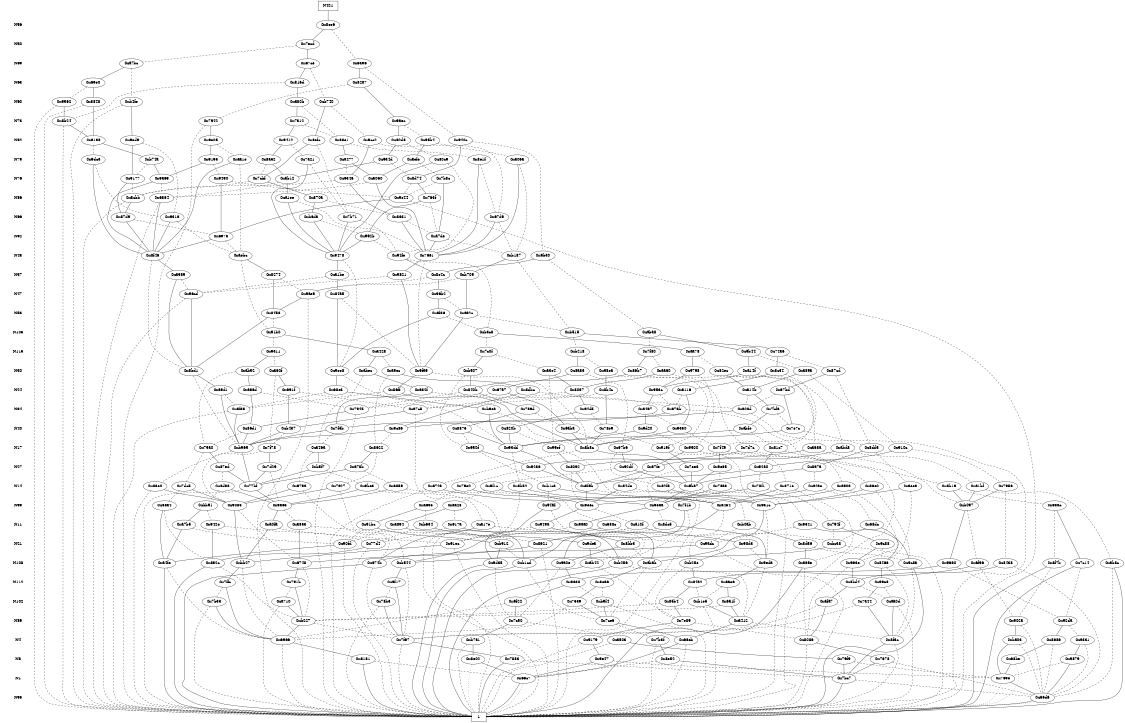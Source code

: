 digraph "DD" {
size = "7.5,10"
center = true;
edge [dir = none];
{ node [shape = plaintext];
  edge [style = invis];
  "CONST NODES" [style = invis];
" N56 " -> " N50 " -> " N69 " -> " N63 " -> " N60 " -> " N73 " -> " N82 " -> " N79 " -> " N76 " -> " N86 " -> " N66 " -> " N92 " -> " N43 " -> " N37 " -> " N47 " -> " N53 " -> " N105 " -> " N115 " -> " N30 " -> " N24 " -> " N34 " -> " N40 " -> " N17 " -> " N27 " -> " N14 " -> " N99 " -> " N11 " -> " N21 " -> " N108 " -> " N112 " -> " N102 " -> " N89 " -> " N4 " -> " N8 " -> " N1 " -> " N95 " -> "CONST NODES"; 
}
{ rank = same; node [shape = box]; edge [style = invis];
"  N421  "; }
{ rank = same; " N56 ";
"0x8ee6";
}
{ rank = same; " N50 ";
"0x7ecd";
}
{ rank = same; " N69 ";
"0x6a96";
"0x67ce";
"0xa7bc";
}
{ rank = same; " N63 ";
"0x69e0";
"0x816d";
"0x8287";
}
{ rank = same; " N60 ";
"0xb740";
"0xb4fe";
"0xa80b";
"0x8848";
"0x9562";
}
{ rank = same; " N73 ";
"0x7942";
"0x7a12";
"0x9aec";
"0x8b24";
}
{ rank = same; " N82 ";
"0x9ed9";
"0x95b4";
"0x9cc2";
"0x940c";
"0x83e1";
"0xa1a8";
"0x80d8";
"0x9412";
"0x8efc";
"0x9e05";
}
{ rank = same; " N79 ";
"0xa06a";
"0x8a52";
"0x9195";
"0x80c9";
"0xb74a";
"0xaefe";
"0x7a21";
"0x9dc3";
"0xaa1e";
"0xa477";
"0x934d";
"0x8e1f";
}
{ rank = same; " N76 ";
"0xa060";
"0x7b8c";
"0x9a69";
"0x8d74";
"0x7cbf";
"0x9346";
"0x9490";
"0xab12";
"0x9177";
}
{ rank = same; " N86 ";
"0xa1ee";
"0x9e44";
"0x763f";
"0x6864";
"0x8cbb";
"0x870a";
}
{ rank = same; " N66 ";
"0x67d9";
"0xb6da";
"0x7b71";
"0x87d9";
"0x931a";
"0x8331";
}
{ rank = same; " N92 ";
"0xa7de";
"0x992b";
"0x6973";
}
{ rank = same; " N43 ";
"0x8f46";
"0x7661";
"0x94fe";
"0x9b30";
"0xb187";
"0xaebc";
"0x9478";
}
{ rank = same; " N37 ";
"0x8e4c";
"0x9821";
"0xa1be";
"0xb709";
"0x8274";
"0xa989";
}
{ rank = same; " N47 ";
"0x9ae9";
"0x96b2";
"0x84a5";
"0x96cd";
}
{ rank = same; " N53 ";
"0x8453";
"0xaf36";
"0xaa2c";
}
{ rank = same; " N105 ";
"0xaba8";
"0x91b0";
"0xb515";
"0xb3c8";
}
{ rank = same; " N115 ";
"0xa428";
"0x7f80";
"0x74a6";
"0xb218";
"0x7c0f";
"0x9311";
"0xaa78";
"0x9b44";
}
{ rank = same; " N30 ";
"0xa9ec";
"0x9ee8";
"0x8bd1";
"0xab52";
"0x9fa9";
"0x86b7";
"0xa14f";
"0xa89a";
"0x82ec";
"0xa60f";
"0x8c34";
"0xabec";
"0x8a83";
"0x9798";
"0xa3e4";
"0x87cd";
"0xaa60";
"0x98ea";
"0xb507";
}
{ rank = same; " N24 ";
"0x8dbc";
"0x67a7";
"0x8b4c";
"0x691f";
"0x86ff";
"0x953c";
"0xa32f";
"0x68e3";
"0x8037";
"0xa9d1";
"0xa14b";
"0xaa6d";
"0x67bd";
"0x840b";
"0xa116";
}
{ rank = same; " N34 ";
"0xa467";
"0x94d5";
"0xa7c5";
"0xaf3a";
"0x7945";
"0x7bf6";
"0xa08d";
"0xb9ea";
"0x676b";
"0x7a9d";
}
{ rank = same; " N40 ";
"0x78e9";
"0x8875";
"0x7f5b";
"0x9350";
"0xb437";
"0x7e7c";
"0x86d1";
"0x9c86";
"0x9aba";
"0xabfe";
"0x9d20";
"0x820b";
}
{ rank = same; " N17 ";
"0x7f78";
"0x950f";
"0xa46a";
"0x7d7c";
"0x8dd5";
"0x75a0";
"0x81c7";
"0x99ef";
"0x8622";
"0x9500";
"0x93dd";
"0xabd8";
"0x910c";
"0x919f";
"0x7f49";
"0xb965";
"0x8b8c";
"0x67b6";
"0xa68a";
}
{ rank = same; " N27 ";
"0x7d29";
"0xb5f7";
"0xa7fe";
"0x7ee3";
"0x8a7a";
"0x87ed";
"0x9286";
"0x9e65";
"0x92a0";
"0x92df";
"0xa78b";
"0x80a2";
}
{ rank = same; " N14 ";
"0x78f1";
"0x9ba7";
"0xa90a";
"0x82fa";
"0x77bf";
"0x672a";
"0x8b52";
"0x7dc5";
"0x8da8";
"0x7a27";
"0x6859";
"0xa1bf";
"0x871e";
"0xa6e0";
"0x9be3";
"0xa2ae";
"0xaeea";
"0x9f1c";
"0x84de";
"0x83e0";
"0xb1c3";
"0xaf9b";
"0x78a3";
"0x7956";
"0x8b19";
"0x979a";
"0x79e0";
}
{ rank = same; " N99 ";
"0x94af";
"0xa69e";
"0x931c";
"0x9083";
"0xbb91";
"0xa454";
"0x98ac";
"0x68a4";
"0x9e3a";
"0xb097";
"0x9eec";
"0x7f1b";
"0x9a65";
"0xaa28";
}
{ rank = same; " N11 ";
"0x9541";
"0xa17e";
"0x688c";
"0xb634";
"0x917a";
"0x68dc";
"0x91bc";
"0xa7b5";
"0xa894";
"0x949a";
"0xa10f";
"0xb0ab";
"0xa0fa";
"0x8dc5";
"0xa853";
"0x942e";
"0x794f";
"0x9aa0";
}
{ rank = same; " N21 ";
"0x90fd";
"0x8621";
"0x91ec";
"0xbc38";
"0x8bb3";
"0x9adc";
"0xb912";
"0x77d4";
"0x9dea";
"0x98d3";
"0x8d56";
"0x9c88";
}
{ rank = same; " N108 ";
"0xb544";
"0xa4fe";
"0xabab";
"0x9660";
"0xb1cd";
"0xb256";
"0xbb27";
"0x7c14";
"0x8438";
"0x8a2c";
"0x674b";
"0x9eda";
"0x8f7b";
"0xaf96";
"0x8466";
"0x963e";
"0x9c8a";
"0xab8c";
"0x9a0e";
"0x6748";
"0x9d35";
"0xab42";
"0xa65e";
"0xb25e";
}
{ rank = same; " N112 ";
"0x9338";
"0x99e8";
"0x8bd4";
"0x84a2";
"0xa6e6";
"0x7ffc";
"0x9f17";
"0x791b";
"0x8e66";
}
{ rank = same; " N102 ";
"0xaa0d";
"0x7a44";
"0xb9f4";
"0x9f22";
"0xafa7";
"0x7b33";
"0xa710";
"0x78b3";
"0xb1e5";
"0x6a1f";
"0x7539";
"0x85b4";
}
{ rank = same; " N89 ";
"0x7e89";
"0x902a";
"0x92da";
"0xb227";
"0x7c50";
"0x7ce6";
"0xa412";
}
{ rank = same; " N4 ";
"0xb7a1";
"0x7b3f";
"0x66eb";
"0x8686";
"0xa503";
"0x8f3c";
"0xba03";
"0x7f67";
"0x8086";
"0x9179";
"0x6966";
"0xa331";
}
{ rank = same; " N8 ";
"0x9879";
"0x68be";
"0x8e02";
"0x8181";
"0x8e52";
"0x7883";
"0x9e47";
"0x7678";
"0x79f9";
}
{ rank = same; " N1 ";
"0x66c7";
"0x769e";
"0x7bc7";
}
{ rank = same; " N95 ";
"0x66d6";
}
{ rank = same; "CONST NODES";
{ node [shape = box]; "0x66c3";
}
}
"  N421  " -> "0x8ee6" [style = solid];
"0x8ee6" -> "0x7ecd";
"0x8ee6" -> "0x6a96" [style = dashed];
"0x7ecd" -> "0x67ce";
"0x7ecd" -> "0xa7bc" [style = dashed];
"0x6a96" -> "0x8287";
"0x6a96" -> "0x940c" [style = dashed];
"0x67ce" -> "0x816d";
"0x67ce" -> "0xb740" [style = dashed];
"0xa7bc" -> "0x69e0";
"0xa7bc" -> "0xb4fe" [style = dashed];
"0x69e0" -> "0x8848";
"0x69e0" -> "0x9562" [style = dashed];
"0x816d" -> "0xa80b";
"0x816d" -> "0x8b24" [style = dashed];
"0x8287" -> "0x9aec";
"0x8287" -> "0x7942" [style = dashed];
"0xb740" -> "0x8efc";
"0xb740" -> "0x9cc2" [style = dashed];
"0xb4fe" -> "0x9ed9";
"0xb4fe" -> "0x66c3" [style = dashed];
"0xa80b" -> "0x7a12";
"0xa80b" -> "0x83e1" [style = dashed];
"0x8848" -> "0xa1a8";
"0x8848" -> "0x66c3" [style = dashed];
"0x9562" -> "0x8b24";
"0x9562" -> "0x66c3" [style = dashed];
"0x7942" -> "0x9e05";
"0x7942" -> "0x66c3" [style = dashed];
"0x7a12" -> "0x9412";
"0x7a12" -> "0x83e1" [style = dashed];
"0x9aec" -> "0x80d8";
"0x9aec" -> "0x95b4" [style = dashed];
"0x8b24" -> "0xa1a8";
"0x8b24" -> "0x66c3" [style = dashed];
"0x9ed9" -> "0x9177";
"0x9ed9" -> "0x931a" [style = dashed];
"0x95b4" -> "0xaefe";
"0x95b4" -> "0xa06a" [style = dashed];
"0x9cc2" -> "0x9346";
"0x9cc2" -> "0x67d9" [style = dashed];
"0x940c" -> "0x8d74";
"0x940c" -> "0x9b30" [style = dashed];
"0x83e1" -> "0xa477";
"0x83e1" -> "0x8e1f" [style = dashed];
"0xa1a8" -> "0xb74a";
"0xa1a8" -> "0x9dc3" [style = dashed];
"0x80d8" -> "0x934d";
"0x80d8" -> "0x80c9" [style = dashed];
"0x9412" -> "0x8a52";
"0x9412" -> "0x7a21" [style = dashed];
"0x8efc" -> "0x7cbf";
"0x8efc" -> "0x7b71" [style = dashed];
"0x9e05" -> "0x9195";
"0x9e05" -> "0xaa1e" [style = dashed];
"0xa06a" -> "0x7661";
"0xa06a" -> "0xb187" [style = dashed];
"0x8a52" -> "0xab12";
"0x8a52" -> "0x7cbf" [style = dashed];
"0x9195" -> "0x9a69";
"0x9195" -> "0x9490" [style = dashed];
"0x80c9" -> "0x9478";
"0x80c9" -> "0x94fe" [style = dashed];
"0xb74a" -> "0x9a69";
"0xb74a" -> "0x9177" [style = dashed];
"0xaefe" -> "0xa060";
"0xaefe" -> "0x7b8c" [style = dashed];
"0x7a21" -> "0x9478";
"0x7a21" -> "0x7b71" [style = dashed];
"0x9dc3" -> "0x8f46";
"0x9dc3" -> "0x931a" [style = dashed];
"0xaa1e" -> "0x8f46";
"0xaa1e" -> "0xaebc" [style = dashed];
"0xa477" -> "0xa060";
"0xa477" -> "0x9346" [style = dashed];
"0x934d" -> "0xab12";
"0x934d" -> "0x8d74" [style = dashed];
"0x8e1f" -> "0x7661";
"0x8e1f" -> "0x67d9" [style = dashed];
"0xa060" -> "0x7661";
"0xa060" -> "0x6864" [style = dashed];
"0x7b8c" -> "0xa7de";
"0x7b8c" -> "0x9e44" [style = dashed];
"0x9a69" -> "0x8f46";
"0x9a69" -> "0x6864" [style = dashed];
"0x8d74" -> "0x763f";
"0x8d74" -> "0x9e44" [style = dashed];
"0x7cbf" -> "0x870a";
"0x7cbf" -> "0x8cbb" [style = dashed];
"0x9346" -> "0x8331";
"0x9346" -> "0x8cbb" [style = dashed];
"0x9490" -> "0x6973";
"0x9490" -> "0x9e44" [style = dashed];
"0xab12" -> "0xa1ee";
"0xab12" -> "0x6864" [style = dashed];
"0x9177" -> "0x87d9";
"0x9177" -> "0x8cbb" [style = dashed];
"0xa1ee" -> "0x9478";
"0xa1ee" -> "0x7661" [style = dashed];
"0x9e44" -> "0x6973";
"0x9e44" -> "0x66c3" [style = dashed];
"0x763f" -> "0x992b";
"0x763f" -> "0xa7de" [style = dashed];
"0x6864" -> "0x8f46";
"0x6864" -> "0x66c3" [style = dashed];
"0x8cbb" -> "0x87d9";
"0x8cbb" -> "0x66c3" [style = dashed];
"0x870a" -> "0xb6da";
"0x870a" -> "0x8331" [style = dashed];
"0x67d9" -> "0x7661";
"0x67d9" -> "0xb187" [style = dashed];
"0xb6da" -> "0x9478";
"0xb6da" -> "0x992b" [style = dashed];
"0x7b71" -> "0x9478";
"0x7b71" -> "0x94fe" [style = dashed];
"0x87d9" -> "0x8f46";
"0x87d9" -> "0x6973" [style = dashed];
"0x931a" -> "0x8f46";
"0x931a" -> "0xaebc" [style = dashed];
"0x8331" -> "0x7661";
"0x8331" -> "0xa7de" [style = dashed];
"0xa7de" -> "0x7661";
"0xa7de" -> "0xb187" [style = dashed];
"0x992b" -> "0x9478";
"0x992b" -> "0x94fe" [style = dashed];
"0x6973" -> "0x8f46";
"0x6973" -> "0xaebc" [style = dashed];
"0x8f46" -> "0xa989";
"0x8f46" -> "0x8bd1" [style = dashed];
"0x7661" -> "0x9821";
"0x7661" -> "0x9fa9" [style = dashed];
"0x94fe" -> "0x8e4c";
"0x94fe" -> "0xb3c8" [style = dashed];
"0x9b30" -> "0x8e4c";
"0x9b30" -> "0xaba8" [style = dashed];
"0xb187" -> "0xb709";
"0xb187" -> "0xb515" [style = dashed];
"0xaebc" -> "0x8274";
"0xaebc" -> "0x91b0" [style = dashed];
"0x9478" -> "0xa1be";
"0x9478" -> "0x9ee8" [style = dashed];
"0x8e4c" -> "0x96b2";
"0x8e4c" -> "0x9ae9" [style = dashed];
"0x9821" -> "0x9fa9";
"0x9821" -> "0x96cd" [style = dashed];
"0xa1be" -> "0x84a5";
"0xa1be" -> "0x96cd" [style = dashed];
"0xb709" -> "0xaa2c";
"0xb709" -> "0x9ae9" [style = dashed];
"0x8274" -> "0x8453";
"0x8274" -> "0x9ae9" [style = dashed];
"0xa989" -> "0x8bd1";
"0xa989" -> "0x96cd" [style = dashed];
"0x9ae9" -> "0x8453";
"0x9ae9" -> "0x66c3" [style = dashed];
"0x96b2" -> "0xaf36";
"0x96b2" -> "0xaa2c" [style = dashed];
"0x84a5" -> "0x9ee8";
"0x84a5" -> "0x9fa9" [style = dashed];
"0x96cd" -> "0x8bd1";
"0x96cd" -> "0x66c3" [style = dashed];
"0x8453" -> "0x8bd1";
"0x8453" -> "0x91b0" [style = dashed];
"0xaf36" -> "0x9ee8";
"0xaf36" -> "0xb3c8" [style = dashed];
"0xaa2c" -> "0x9fa9";
"0xaa2c" -> "0xb515" [style = dashed];
"0xaba8" -> "0x9b44";
"0xaba8" -> "0x7f80" [style = dashed];
"0x91b0" -> "0xa428";
"0x91b0" -> "0x9311" [style = dashed];
"0xb515" -> "0x74a6";
"0xb515" -> "0xb218" [style = dashed];
"0xb3c8" -> "0xaa78";
"0xb3c8" -> "0x7c0f" [style = dashed];
"0xa428" -> "0xabec";
"0xa428" -> "0xa9ec" [style = dashed];
"0x7f80" -> "0x86b7";
"0x7f80" -> "0xaa60" [style = dashed];
"0x74a6" -> "0x8c34";
"0x74a6" -> "0x87cd" [style = dashed];
"0xb218" -> "0x8a83";
"0xb218" -> "0x98ea" [style = dashed];
"0x7c0f" -> "0xb507";
"0x7c0f" -> "0xa3e4" [style = dashed];
"0x9311" -> "0xab52";
"0x9311" -> "0xa60f" [style = dashed];
"0xaa78" -> "0x9798";
"0xaa78" -> "0x82ec" [style = dashed];
"0x9b44" -> "0xa14f";
"0x9b44" -> "0xa89a" [style = dashed];
"0xa9ec" -> "0x8dbc";
"0xa9ec" -> "0x8622" [style = dashed];
"0x9ee8" -> "0x68e3";
"0x9ee8" -> "0x93dd" [style = dashed];
"0x8bd1" -> "0xa9d1";
"0x8bd1" -> "0xb965" [style = dashed];
"0xab52" -> "0xaa6d";
"0xab52" -> "0x75a0" [style = dashed];
"0x9fa9" -> "0x86ff";
"0x9fa9" -> "0x8b8c" [style = dashed];
"0x86b7" -> "0x840b";
"0x86b7" -> "0x7d7c" [style = dashed];
"0xa14f" -> "0x953c";
"0xa14f" -> "0xabd8" [style = dashed];
"0xa89a" -> "0xa14b";
"0xa89a" -> "0x910c" [style = dashed];
"0x82ec" -> "0xa14b";
"0x82ec" -> "0x81c7" [style = dashed];
"0xa60f" -> "0x691f";
"0xa60f" -> "0x7f78" [style = dashed];
"0x8c34" -> "0xa116";
"0x8c34" -> "0x7f49" [style = dashed];
"0xabec" -> "0xa32f";
"0xabec" -> "0xa46a" [style = dashed];
"0x8a83" -> "0x67a7";
"0x8a83" -> "0x67b6" [style = dashed];
"0x9798" -> "0x953c";
"0x9798" -> "0x9500" [style = dashed];
"0xa3e4" -> "0x8037";
"0xa3e4" -> "0x99ef" [style = dashed];
"0x87cd" -> "0x67bd";
"0x87cd" -> "0x8dd5" [style = dashed];
"0xaa60" -> "0x8037";
"0xaa60" -> "0xa68a" [style = dashed];
"0x98ea" -> "0x8b4c";
"0x98ea" -> "0x919f" [style = dashed];
"0xb507" -> "0x840b";
"0xb507" -> "0x950f" [style = dashed];
"0x8dbc" -> "0x9c86";
"0x8dbc" -> "0xa08d" [style = dashed];
"0x67a7" -> "0x9aba";
"0x67a7" -> "0x7945" [style = dashed];
"0x8b4c" -> "0x78e9";
"0x8b4c" -> "0xa7c5" [style = dashed];
"0x691f" -> "0xb437";
"0x691f" -> "0xa7c5" [style = dashed];
"0x86ff" -> "0x8b8c";
"0x86ff" -> "0xaf3a" [style = dashed];
"0x953c" -> "0xa467";
"0x953c" -> "0x676b" [style = dashed];
"0xa32f" -> "0x7f5b";
"0xa32f" -> "0x676b" [style = dashed];
"0x68e3" -> "0xb9ea";
"0x68e3" -> "0xaf3a" [style = dashed];
"0x8037" -> "0x94d5";
"0x8037" -> "0xa7c5" [style = dashed];
"0xa9d1" -> "0xb965";
"0xa9d1" -> "0xaf3a" [style = dashed];
"0xa14b" -> "0x7bf6";
"0xa14b" -> "0xa08d" [style = dashed];
"0xaa6d" -> "0x86d1";
"0xaa6d" -> "0x7945" [style = dashed];
"0x67bd" -> "0x7e7c";
"0x67bd" -> "0xa08d" [style = dashed];
"0x840b" -> "0x7a9d";
"0x840b" -> "0x7945" [style = dashed];
"0xa116" -> "0x9350";
"0xa116" -> "0x676b" [style = dashed];
"0xa467" -> "0x9d20";
"0xa467" -> "0x9350" [style = dashed];
"0x94d5" -> "0x820b";
"0x94d5" -> "0x78e9" [style = dashed];
"0xa7c5" -> "0xb437";
"0xa7c5" -> "0x66c3" [style = dashed];
"0xaf3a" -> "0xb965";
"0xaf3a" -> "0x66c3" [style = dashed];
"0x7945" -> "0x86d1";
"0x7945" -> "0x66c3" [style = dashed];
"0x7bf6" -> "0xabfe";
"0x7bf6" -> "0x7e7c" [style = dashed];
"0xa08d" -> "0x9c86";
"0xa08d" -> "0x66c3" [style = dashed];
"0xb9ea" -> "0x93dd";
"0xb9ea" -> "0x8b8c" [style = dashed];
"0x676b" -> "0x7f5b";
"0x676b" -> "0x66c3" [style = dashed];
"0x7a9d" -> "0x8875";
"0x7a9d" -> "0x9aba" [style = dashed];
"0x78e9" -> "0x8b8c";
"0x78e9" -> "0x919f" [style = dashed];
"0x8875" -> "0x93dd";
"0x8875" -> "0x950f" [style = dashed];
"0x7f5b" -> "0xb965";
"0x7f5b" -> "0xa46a" [style = dashed];
"0x9350" -> "0x8b8c";
"0x9350" -> "0x7f49" [style = dashed];
"0xb437" -> "0xb965";
"0xb437" -> "0x7f78" [style = dashed];
"0x7e7c" -> "0x8b8c";
"0x7e7c" -> "0x8dd5" [style = dashed];
"0x86d1" -> "0xb965";
"0x86d1" -> "0x75a0" [style = dashed];
"0x9c86" -> "0xb965";
"0x9c86" -> "0x8622" [style = dashed];
"0x9aba" -> "0x8b8c";
"0x9aba" -> "0x67b6" [style = dashed];
"0xabfe" -> "0x93dd";
"0xabfe" -> "0x81c7" [style = dashed];
"0x9d20" -> "0x93dd";
"0x9d20" -> "0x9500" [style = dashed];
"0x820b" -> "0x93dd";
"0x820b" -> "0x99ef" [style = dashed];
"0x7f78" -> "0x7d29";
"0x7f78" -> "0x9083" [style = dashed];
"0x950f" -> "0x9286";
"0x950f" -> "0xb1c3" [style = dashed];
"0xa46a" -> "0xb5f7";
"0xa46a" -> "0x979a" [style = dashed];
"0x7d7c" -> "0x9286";
"0x7d7c" -> "0x8b19" [style = dashed];
"0x8dd5" -> "0x8a7a";
"0x8dd5" -> "0xaeea" [style = dashed];
"0x75a0" -> "0x87ed";
"0x75a0" -> "0x7dc5" [style = dashed];
"0x81c7" -> "0x92a0";
"0x81c7" -> "0xa90a" [style = dashed];
"0x99ef" -> "0x80a2";
"0x99ef" -> "0xa454" [style = dashed];
"0x8622" -> "0xa78b";
"0x8622" -> "0x7a27" [style = dashed];
"0x9500" -> "0xa7fe";
"0x9500" -> "0x871e" [style = dashed];
"0x93dd" -> "0xaf9b";
"0x93dd" -> "0x8b52" [style = dashed];
"0xabd8" -> "0xa7fe";
"0xabd8" -> "0xa1bf" [style = dashed];
"0x910c" -> "0x92a0";
"0x910c" -> "0x7956" [style = dashed];
"0x919f" -> "0x7ee3";
"0x919f" -> "0x931c" [style = dashed];
"0x7f49" -> "0x9e65";
"0x7f49" -> "0xa6e0" [style = dashed];
"0xb965" -> "0x77bf";
"0xb965" -> "0x83e0" [style = dashed];
"0x8b8c" -> "0x9ba7";
"0x8b8c" -> "0x672a" [style = dashed];
"0x67b6" -> "0x92df";
"0x67b6" -> "0x82fa" [style = dashed];
"0xa68a" -> "0x80a2";
"0xa68a" -> "0xb097" [style = dashed];
"0x7d29" -> "0x77bf";
"0x7d29" -> "0x9a65" [style = dashed];
"0xb5f7" -> "0x77bf";
"0xb5f7" -> "0x9be3" [style = dashed];
"0xa7fe" -> "0xaf9b";
"0xa7fe" -> "0x84de" [style = dashed];
"0x7ee3" -> "0x9ba7";
"0x7ee3" -> "0x9e3a" [style = dashed];
"0x8a7a" -> "0x9ba7";
"0x8a7a" -> "0xa2ae" [style = dashed];
"0x87ed" -> "0x77bf";
"0x87ed" -> "0x8da8" [style = dashed];
"0x9286" -> "0xaf9b";
"0x9286" -> "0x79e0" [style = dashed];
"0x9e65" -> "0x9ba7";
"0x9e65" -> "0x78a3" [style = dashed];
"0x92a0" -> "0xaf9b";
"0x92a0" -> "0x78f1" [style = dashed];
"0x92df" -> "0x9ba7";
"0x92df" -> "0x9f1c" [style = dashed];
"0xa78b" -> "0x77bf";
"0xa78b" -> "0x6859" [style = dashed];
"0x80a2" -> "0xaf9b";
"0x80a2" -> "0x9eec" [style = dashed];
"0x78f1" -> "0x9eec";
"0x78f1" -> "0x794f" [style = dashed];
"0x9ba7" -> "0x9e3a";
"0x9ba7" -> "0x66c3" [style = dashed];
"0xa90a" -> "0xa454";
"0xa90a" -> "0x963e" [style = dashed];
"0x82fa" -> "0x931c";
"0x82fa" -> "0x7f1b" [style = dashed];
"0x77bf" -> "0x9a65";
"0x77bf" -> "0x66c3" [style = dashed];
"0x672a" -> "0x931c";
"0x672a" -> "0x66c3" [style = dashed];
"0x8b52" -> "0xa454";
"0x8b52" -> "0x66c3" [style = dashed];
"0x7dc5" -> "0x9083";
"0x7dc5" -> "0x68a4" [style = dashed];
"0x8da8" -> "0x9a65";
"0x8da8" -> "0xbb91" [style = dashed];
"0x7a27" -> "0x9083";
"0x7a27" -> "0xb544" [style = dashed];
"0x6859" -> "0x9a65";
"0x6859" -> "0x688c" [style = dashed];
"0xa1bf" -> "0xb097";
"0xa1bf" -> "0xab8c" [style = dashed];
"0x871e" -> "0xa454";
"0x871e" -> "0xa65e" [style = dashed];
"0xa6e0" -> "0x931c";
"0xa6e0" -> "0x9c8a" [style = dashed];
"0x9be3" -> "0x9a65";
"0x9be3" -> "0xa17e" [style = dashed];
"0xa2ae" -> "0x9e3a";
"0xa2ae" -> "0x68dc" [style = dashed];
"0xaeea" -> "0x931c";
"0xaeea" -> "0x8466" [style = dashed];
"0x9f1c" -> "0x9e3a";
"0x9f1c" -> "0xaa28" [style = dashed];
"0x84de" -> "0x9eec";
"0x84de" -> "0xb0ab" [style = dashed];
"0x83e0" -> "0x9083";
"0x83e0" -> "0x66c3" [style = dashed];
"0xb1c3" -> "0xa454";
"0xb1c3" -> "0x94af" [style = dashed];
"0xaf9b" -> "0x9eec";
"0xaf9b" -> "0x66c3" [style = dashed];
"0x78a3" -> "0x9e3a";
"0x78a3" -> "0x9541" [style = dashed];
"0x7956" -> "0xb097";
"0x7956" -> "0x8438" [style = dashed];
"0x8b19" -> "0xb097";
"0x8b19" -> "0x98ac" [style = dashed];
"0x979a" -> "0x9083";
"0x979a" -> "0x674b" [style = dashed];
"0x79e0" -> "0x9eec";
"0x79e0" -> "0xa69e" [style = dashed];
"0x94af" -> "0x9d35";
"0x94af" -> "0xab42" [style = dashed];
"0xa69e" -> "0x91bc";
"0xa69e" -> "0xb634" [style = dashed];
"0x931c" -> "0xabab";
"0x931c" -> "0x9eda" [style = dashed];
"0x9083" -> "0xbb27";
"0x9083" -> "0x6748" [style = dashed];
"0xbb91" -> "0xa7b5";
"0xbb91" -> "0x942e" [style = dashed];
"0xa454" -> "0x9a0e";
"0xa454" -> "0xb25e" [style = dashed];
"0x98ac" -> "0x7c14";
"0x98ac" -> "0x8f7b" [style = dashed];
"0x68a4" -> "0xa4fe";
"0x68a4" -> "0x8a2c" [style = dashed];
"0x9e3a" -> "0x9aa0";
"0x9e3a" -> "0x8dc5" [style = dashed];
"0xb097" -> "0x9660";
"0xb097" -> "0xaf96" [style = dashed];
"0x9eec" -> "0x949a";
"0x9eec" -> "0xa10f" [style = dashed];
"0x7f1b" -> "0xb1cd";
"0x7f1b" -> "0xb256" [style = dashed];
"0x9a65" -> "0xa0fa";
"0x9a65" -> "0xa853" [style = dashed];
"0xaa28" -> "0xa894";
"0xaa28" -> "0x917a" [style = dashed];
"0x9541" -> "0x9c8a";
"0x9541" -> "0x9adc" [style = dashed];
"0xa17e" -> "0x674b";
"0xa17e" -> "0x9adc" [style = dashed];
"0x688c" -> "0xb544";
"0x688c" -> "0xbc38" [style = dashed];
"0xb634" -> "0x9dea";
"0xb634" -> "0x77d4" [style = dashed];
"0x917a" -> "0xb256";
"0x917a" -> "0x77d4" [style = dashed];
"0x68dc" -> "0x8466";
"0x68dc" -> "0xbc38" [style = dashed];
"0x91bc" -> "0xb912";
"0x91bc" -> "0x90fd" [style = dashed];
"0xa7b5" -> "0xa4fe";
"0xa7b5" -> "0x90fd" [style = dashed];
"0xa894" -> "0xb1cd";
"0xa894" -> "0x90fd" [style = dashed];
"0x949a" -> "0x8bb3";
"0x949a" -> "0x91ec" [style = dashed];
"0xa10f" -> "0x98d3";
"0xa10f" -> "0x8621" [style = dashed];
"0xb0ab" -> "0x8d56";
"0xb0ab" -> "0x9adc" [style = dashed];
"0xa0fa" -> "0xbb27";
"0xa0fa" -> "0x91ec" [style = dashed];
"0x8dc5" -> "0x9eda";
"0x8dc5" -> "0x8621" [style = dashed];
"0xa853" -> "0x6748";
"0xa853" -> "0x8621" [style = dashed];
"0x942e" -> "0x8a2c";
"0x942e" -> "0x77d4" [style = dashed];
"0x794f" -> "0x9c88";
"0x794f" -> "0xbc38" [style = dashed];
"0x9aa0" -> "0xabab";
"0x9aa0" -> "0x91ec" [style = dashed];
"0x90fd" -> "0xa4fe";
"0x90fd" -> "0x66c3" [style = dashed];
"0x8621" -> "0x6748";
"0x8621" -> "0x66c3" [style = dashed];
"0x91ec" -> "0xbb27";
"0x91ec" -> "0x66c3" [style = dashed];
"0xbc38" -> "0xb544";
"0xbc38" -> "0x66c3" [style = dashed];
"0x8bb3" -> "0x9a0e";
"0x8bb3" -> "0xabab" [style = dashed];
"0x9adc" -> "0x674b";
"0x9adc" -> "0x66c3" [style = dashed];
"0xb912" -> "0x9d35";
"0xb912" -> "0xb1cd" [style = dashed];
"0x77d4" -> "0x8a2c";
"0x77d4" -> "0x66c3" [style = dashed];
"0x9dea" -> "0xab42";
"0x9dea" -> "0xb256" [style = dashed];
"0x98d3" -> "0xb25e";
"0x98d3" -> "0x9eda" [style = dashed];
"0x8d56" -> "0xa65e";
"0x8d56" -> "0x9c8a" [style = dashed];
"0x9c88" -> "0x963e";
"0x9c88" -> "0x8466" [style = dashed];
"0xb544" -> "0x9f17";
"0xb544" -> "0x7f67" [style = dashed];
"0xa4fe" -> "0x66c3";
"0xa4fe" -> "0x6966" [style = dashed];
"0xabab" -> "0x8e66";
"0xabab" -> "0x7ce6" [style = dashed];
"0x9660" -> "0x9338";
"0x9660" -> "0x92da" [style = dashed];
"0xb1cd" -> "0x66c3";
"0xb1cd" -> "0x7ce6" [style = dashed];
"0xb256" -> "0x66c3";
"0xb256" -> "0xa412" [style = dashed];
"0xbb27" -> "0x7ffc";
"0xbb27" -> "0x6966" [style = dashed];
"0x7c14" -> "0x66c3";
"0x7c14" -> "0x92da" [style = dashed];
"0x8438" -> "0x8bd4";
"0x8438" -> "0x66d6" [style = dashed];
"0x8a2c" -> "0x66c3";
"0x8a2c" -> "0xb227" [style = dashed];
"0x674b" -> "0x66c3";
"0x674b" -> "0x7f67" [style = dashed];
"0x9eda" -> "0xa6e6";
"0x9eda" -> "0xa412" [style = dashed];
"0x8f7b" -> "0x66c3";
"0x8f7b" -> "0x902a" [style = dashed];
"0xaf96" -> "0x84a2";
"0xaf96" -> "0x902a" [style = dashed];
"0x8466" -> "0x99e8";
"0x8466" -> "0x8f3c" [style = dashed];
"0x963e" -> "0x8bd4";
"0x963e" -> "0x8086" [style = dashed];
"0x9c8a" -> "0x66c3";
"0x9c8a" -> "0x8f3c" [style = dashed];
"0xab8c" -> "0x66c3";
"0xab8c" -> "0x66d6" [style = dashed];
"0x9a0e" -> "0x9338";
"0x9a0e" -> "0x7c50" [style = dashed];
"0x6748" -> "0x791b";
"0x6748" -> "0xb227" [style = dashed];
"0x9d35" -> "0x66c3";
"0x9d35" -> "0x7c50" [style = dashed];
"0xab42" -> "0x66c3";
"0xab42" -> "0x7e89" [style = dashed];
"0xa65e" -> "0x66c3";
"0xa65e" -> "0x8086" [style = dashed];
"0xb25e" -> "0x84a2";
"0xb25e" -> "0x7e89" [style = dashed];
"0x9338" -> "0x9f22";
"0x9338" -> "0xb9f4" [style = dashed];
"0x99e8" -> "0x7a44";
"0x99e8" -> "0xaa0d" [style = dashed];
"0x8bd4" -> "0xafa7";
"0x8bd4" -> "0xaa0d" [style = dashed];
"0x84a2" -> "0x85b4";
"0x84a2" -> "0xb1e5" [style = dashed];
"0xa6e6" -> "0x6a1f";
"0xa6e6" -> "0xb1e5" [style = dashed];
"0x7ffc" -> "0x6966";
"0x7ffc" -> "0x7b33" [style = dashed];
"0x9f17" -> "0x7f67";
"0x9f17" -> "0x78b3" [style = dashed];
"0x791b" -> "0xb227";
"0x791b" -> "0xa710" [style = dashed];
"0x8e66" -> "0x7539";
"0x8e66" -> "0xb9f4" [style = dashed];
"0xaa0d" -> "0x8f3c";
"0xaa0d" -> "0x66c3" [style = dashed];
"0x7a44" -> "0x8f3c";
"0x7a44" -> "0x7f67" [style = dashed];
"0xb9f4" -> "0x7ce6";
"0xb9f4" -> "0x66c3" [style = dashed];
"0x9f22" -> "0x7c50";
"0x9f22" -> "0x6966" [style = dashed];
"0xafa7" -> "0x8086";
"0xafa7" -> "0x7f67" [style = dashed];
"0x7b33" -> "0x6966";
"0x7b33" -> "0x66c3" [style = dashed];
"0xa710" -> "0xb227";
"0xa710" -> "0x66c3" [style = dashed];
"0x78b3" -> "0x7f67";
"0x78b3" -> "0x66c3" [style = dashed];
"0xb1e5" -> "0xa412";
"0xb1e5" -> "0x66c3" [style = dashed];
"0x6a1f" -> "0xa412";
"0x6a1f" -> "0xb227" [style = dashed];
"0x7539" -> "0x7ce6";
"0x7539" -> "0x6966" [style = dashed];
"0x85b4" -> "0x7e89";
"0x85b4" -> "0xb227" [style = dashed];
"0x7e89" -> "0x9179";
"0x7e89" -> "0x8086" [style = dashed];
"0x902a" -> "0xba03";
"0x902a" -> "0x66d6" [style = dashed];
"0x92da" -> "0x8686";
"0x92da" -> "0xa331" [style = dashed];
"0xb227" -> "0x6966";
"0xb227" -> "0x7f67" [style = dashed];
"0x7c50" -> "0xb7a1";
"0x7c50" -> "0xa503" [style = dashed];
"0x7ce6" -> "0x66eb";
"0x7ce6" -> "0x7b3f" [style = dashed];
"0xa412" -> "0x66eb";
"0xa412" -> "0x8f3c" [style = dashed];
"0xb7a1" -> "0x8e02";
"0xb7a1" -> "0x66c3" [style = dashed];
"0x7b3f" -> "0x8e52";
"0x7b3f" -> "0x66c3" [style = dashed];
"0x66eb" -> "0x66c7";
"0x66eb" -> "0x66c3" [style = dashed];
"0x8686" -> "0x68be";
"0x8686" -> "0x66d6" [style = dashed];
"0xa503" -> "0x79f9";
"0xa503" -> "0x66c3" [style = dashed];
"0x8f3c" -> "0x7bc7";
"0x8f3c" -> "0x66c3" [style = dashed];
"0xba03" -> "0x769e";
"0xba03" -> "0x66d6" [style = dashed];
"0x7f67" -> "0x7883";
"0x7f67" -> "0x66c3" [style = dashed];
"0x8086" -> "0x7678";
"0x8086" -> "0x66c3" [style = dashed];
"0x9179" -> "0x9e47";
"0x9179" -> "0x66c3" [style = dashed];
"0x6966" -> "0x8181";
"0x6966" -> "0x66c3" [style = dashed];
"0xa331" -> "0x9879";
"0xa331" -> "0x66d6" [style = dashed];
"0x9879" -> "0x66d6";
"0x9879" -> "0x769e" [style = dashed];
"0x68be" -> "0x769e";
"0x68be" -> "0x66c3" [style = dotted];
"0x8e02" -> "0x66c7";
"0x8e02" -> "0x66c3" [style = dotted];
"0x8181" -> "0x66c3";
"0x8181" -> "0x66c7" [style = dashed];
"0x8e52" -> "0x7bc7";
"0x8e52" -> "0x66c7" [style = dashed];
"0x7883" -> "0x66c3";
"0x7883" -> "0x7bc7" [style = dashed];
"0x9e47" -> "0x66c7";
"0x9e47" -> "0x769e" [style = dashed];
"0x7678" -> "0x7bc7";
"0x7678" -> "0x66d6" [style = dashed];
"0x79f9" -> "0x7bc7";
"0x79f9" -> "0x769e" [style = dashed];
"0x66c7" -> "0x66c3";
"0x66c7" -> "0x66c3" [style = dotted];
"0x769e" -> "0x66d6";
"0x769e" -> "0x66c3" [style = dotted];
"0x7bc7" -> "0x66c3";
"0x7bc7" -> "0x66d6" [style = dashed];
"0x66d6" -> "0x66c3";
"0x66d6" -> "0x66c3" [style = dotted];
"0x66c3" [label = "1"];
}
